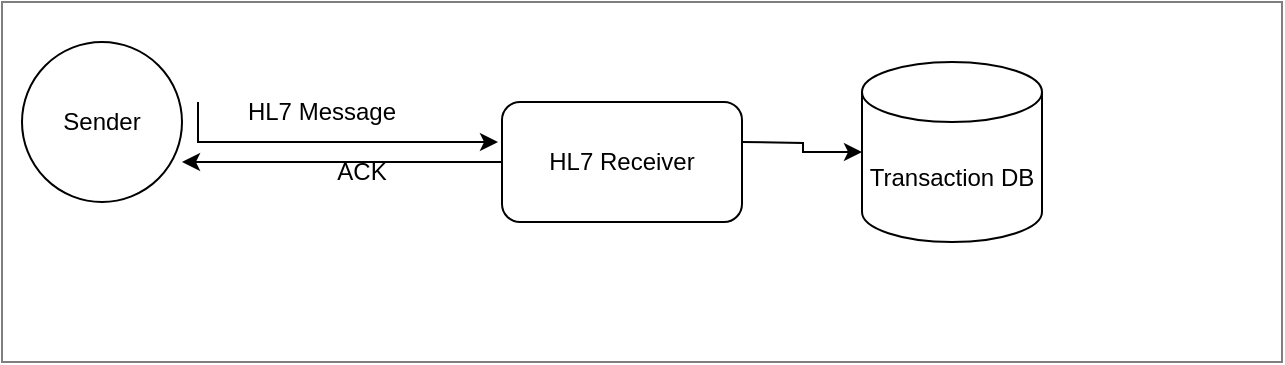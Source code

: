<mxfile version="22.1.7" type="github">
  <diagram name="Page-1" id="juHsVPM5JBuanwik-NY_">
    <mxGraphModel dx="952" dy="517" grid="1" gridSize="10" guides="1" tooltips="1" connect="1" arrows="1" fold="1" page="1" pageScale="1" pageWidth="850" pageHeight="1100" math="0" shadow="0">
      <root>
        <mxCell id="0" />
        <mxCell id="1" parent="0" />
        <mxCell id="CQAZwJA6fq4sO7l3aYT5-14" value="" style="rounded=0;whiteSpace=wrap;html=1;opacity=50;" vertex="1" parent="1">
          <mxGeometry x="30" y="120" width="640" height="180" as="geometry" />
        </mxCell>
        <mxCell id="CQAZwJA6fq4sO7l3aYT5-10" style="edgeStyle=orthogonalEdgeStyle;rounded=0;orthogonalLoop=1;jettySize=auto;html=1;" edge="1" parent="1" source="CQAZwJA6fq4sO7l3aYT5-1">
          <mxGeometry relative="1" as="geometry">
            <mxPoint x="120" y="200" as="targetPoint" />
          </mxGeometry>
        </mxCell>
        <mxCell id="CQAZwJA6fq4sO7l3aYT5-1" value="HL7 Receiver" style="rounded=1;whiteSpace=wrap;html=1;" vertex="1" parent="1">
          <mxGeometry x="280" y="170" width="120" height="60" as="geometry" />
        </mxCell>
        <mxCell id="CQAZwJA6fq4sO7l3aYT5-9" style="edgeStyle=orthogonalEdgeStyle;rounded=0;orthogonalLoop=1;jettySize=auto;html=1;exitX=0;exitY=1;exitDx=0;exitDy=0;" edge="1" parent="1">
          <mxGeometry relative="1" as="geometry">
            <mxPoint x="278" y="190" as="targetPoint" />
            <mxPoint x="128" y="170" as="sourcePoint" />
            <Array as="points">
              <mxPoint x="128" y="190" />
            </Array>
          </mxGeometry>
        </mxCell>
        <mxCell id="CQAZwJA6fq4sO7l3aYT5-3" value="HL7 Message" style="text;html=1;strokeColor=none;fillColor=none;align=center;verticalAlign=middle;whiteSpace=wrap;rounded=0;" vertex="1" parent="1">
          <mxGeometry x="120" y="160" width="140" height="30" as="geometry" />
        </mxCell>
        <mxCell id="CQAZwJA6fq4sO7l3aYT5-6" value="ACK" style="text;html=1;strokeColor=none;fillColor=none;align=center;verticalAlign=middle;whiteSpace=wrap;rounded=0;" vertex="1" parent="1">
          <mxGeometry x="140" y="190" width="140" height="30" as="geometry" />
        </mxCell>
        <mxCell id="CQAZwJA6fq4sO7l3aYT5-11" value="Sender" style="ellipse;whiteSpace=wrap;html=1;aspect=fixed;" vertex="1" parent="1">
          <mxGeometry x="40" y="140" width="80" height="80" as="geometry" />
        </mxCell>
        <mxCell id="CQAZwJA6fq4sO7l3aYT5-12" style="edgeStyle=orthogonalEdgeStyle;rounded=0;orthogonalLoop=1;jettySize=auto;html=1;" edge="1" parent="1" target="CQAZwJA6fq4sO7l3aYT5-13">
          <mxGeometry relative="1" as="geometry">
            <mxPoint x="490" y="190" as="targetPoint" />
            <mxPoint x="400" y="190" as="sourcePoint" />
          </mxGeometry>
        </mxCell>
        <mxCell id="CQAZwJA6fq4sO7l3aYT5-13" value="Transaction DB" style="shape=cylinder3;whiteSpace=wrap;html=1;boundedLbl=1;backgroundOutline=1;size=15;" vertex="1" parent="1">
          <mxGeometry x="460" y="150" width="90" height="90" as="geometry" />
        </mxCell>
      </root>
    </mxGraphModel>
  </diagram>
</mxfile>
